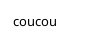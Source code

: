 @startuml
<style>
note {
    backgroundcolor white
    linecolor transparent
}
</style>
note as im1
    coucou
end note
@enduml
